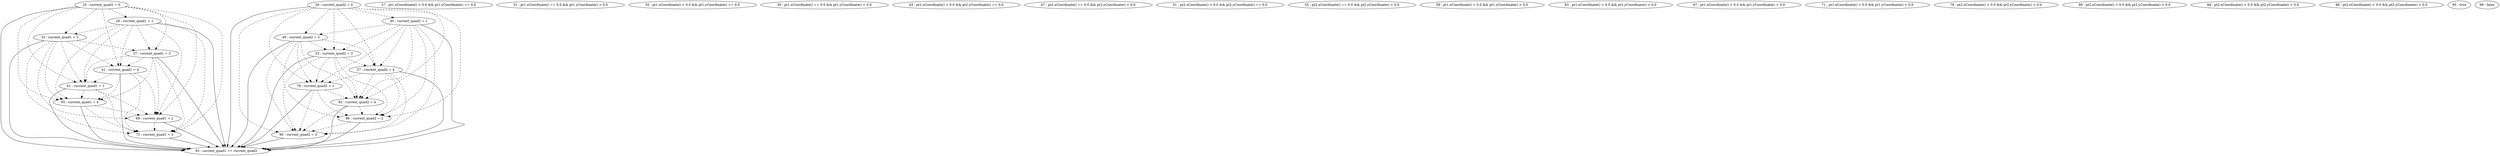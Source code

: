 digraph G {
"25 : current_quad1 = 0"
"25 : current_quad1 = 0" -> "93 : current_quad1 == current_quad2"
"25 : current_quad1 = 0" -> "33 : current_quad1 = 2" [style=dashed]
"25 : current_quad1 = 0" -> "37 : current_quad1 = 3" [style=dashed]
"25 : current_quad1 = 0" -> "29 : current_quad1 = 1" [style=dashed]
"25 : current_quad1 = 0" -> "65 : current_quad1 = 4" [style=dashed]
"25 : current_quad1 = 0" -> "73 : current_quad1 = 3" [style=dashed]
"25 : current_quad1 = 0" -> "41 : current_quad1 = 4" [style=dashed]
"25 : current_quad1 = 0" -> "69 : current_quad1 = 2" [style=dashed]
"25 : current_quad1 = 0" -> "61 : current_quad1 = 1" [style=dashed]
"26 : current_quad2 = 0"
"26 : current_quad2 = 0" -> "93 : current_quad1 == current_quad2"
"26 : current_quad2 = 0" -> "57 : current_quad2 = 4" [style=dashed]
"26 : current_quad2 = 0" -> "49 : current_quad2 = 2" [style=dashed]
"26 : current_quad2 = 0" -> "90 : current_quad2 = 3" [style=dashed]
"26 : current_quad2 = 0" -> "78 : current_quad2 = 1" [style=dashed]
"26 : current_quad2 = 0" -> "45 : current_quad2 = 1" [style=dashed]
"26 : current_quad2 = 0" -> "53 : current_quad2 = 3" [style=dashed]
"26 : current_quad2 = 0" -> "86 : current_quad2 = 2" [style=dashed]
"26 : current_quad2 = 0" -> "82 : current_quad2 = 4" [style=dashed]
"27 : pt1.xCoordinate() > 0.0 && pt1.yCoordinate() == 0.0"
"29 : current_quad1 = 1"
"29 : current_quad1 = 1" -> "93 : current_quad1 == current_quad2"
"29 : current_quad1 = 1" -> "33 : current_quad1 = 2" [style=dashed]
"29 : current_quad1 = 1" -> "37 : current_quad1 = 3" [style=dashed]
"29 : current_quad1 = 1" -> "65 : current_quad1 = 4" [style=dashed]
"29 : current_quad1 = 1" -> "73 : current_quad1 = 3" [style=dashed]
"29 : current_quad1 = 1" -> "41 : current_quad1 = 4" [style=dashed]
"29 : current_quad1 = 1" -> "69 : current_quad1 = 2" [style=dashed]
"29 : current_quad1 = 1" -> "61 : current_quad1 = 1" [style=dashed]
"31 : pt1.xCoordinate() == 0.0 && pt1.yCoordinate() > 0.0"
"33 : current_quad1 = 2"
"33 : current_quad1 = 2" -> "93 : current_quad1 == current_quad2"
"33 : current_quad1 = 2" -> "37 : current_quad1 = 3" [style=dashed]
"33 : current_quad1 = 2" -> "65 : current_quad1 = 4" [style=dashed]
"33 : current_quad1 = 2" -> "73 : current_quad1 = 3" [style=dashed]
"33 : current_quad1 = 2" -> "41 : current_quad1 = 4" [style=dashed]
"33 : current_quad1 = 2" -> "69 : current_quad1 = 2" [style=dashed]
"33 : current_quad1 = 2" -> "61 : current_quad1 = 1" [style=dashed]
"35 : pt1.xCoordinate() < 0.0 && pt1.yCoordinate() == 0.0"
"37 : current_quad1 = 3"
"37 : current_quad1 = 3" -> "93 : current_quad1 == current_quad2"
"37 : current_quad1 = 3" -> "65 : current_quad1 = 4" [style=dashed]
"37 : current_quad1 = 3" -> "73 : current_quad1 = 3" [style=dashed]
"37 : current_quad1 = 3" -> "41 : current_quad1 = 4" [style=dashed]
"37 : current_quad1 = 3" -> "69 : current_quad1 = 2" [style=dashed]
"37 : current_quad1 = 3" -> "61 : current_quad1 = 1" [style=dashed]
"39 : pt1.xCoordinate() == 0.0 && pt1.yCoordinate() < 0.0"
"41 : current_quad1 = 4"
"41 : current_quad1 = 4" -> "93 : current_quad1 == current_quad2"
"41 : current_quad1 = 4" -> "65 : current_quad1 = 4" [style=dashed]
"41 : current_quad1 = 4" -> "73 : current_quad1 = 3" [style=dashed]
"41 : current_quad1 = 4" -> "69 : current_quad1 = 2" [style=dashed]
"41 : current_quad1 = 4" -> "61 : current_quad1 = 1" [style=dashed]
"43 : pt2.xCoordinate() > 0.0 && pt2.yCoordinate() == 0.0"
"45 : current_quad2 = 1"
"45 : current_quad2 = 1" -> "93 : current_quad1 == current_quad2"
"45 : current_quad2 = 1" -> "57 : current_quad2 = 4" [style=dashed]
"45 : current_quad2 = 1" -> "49 : current_quad2 = 2" [style=dashed]
"45 : current_quad2 = 1" -> "90 : current_quad2 = 3" [style=dashed]
"45 : current_quad2 = 1" -> "78 : current_quad2 = 1" [style=dashed]
"45 : current_quad2 = 1" -> "53 : current_quad2 = 3" [style=dashed]
"45 : current_quad2 = 1" -> "86 : current_quad2 = 2" [style=dashed]
"45 : current_quad2 = 1" -> "82 : current_quad2 = 4" [style=dashed]
"47 : pt2.xCoordinate() == 0.0 && pt2.yCoordinate() > 0.0"
"49 : current_quad2 = 2"
"49 : current_quad2 = 2" -> "93 : current_quad1 == current_quad2"
"49 : current_quad2 = 2" -> "57 : current_quad2 = 4" [style=dashed]
"49 : current_quad2 = 2" -> "90 : current_quad2 = 3" [style=dashed]
"49 : current_quad2 = 2" -> "78 : current_quad2 = 1" [style=dashed]
"49 : current_quad2 = 2" -> "53 : current_quad2 = 3" [style=dashed]
"49 : current_quad2 = 2" -> "86 : current_quad2 = 2" [style=dashed]
"49 : current_quad2 = 2" -> "82 : current_quad2 = 4" [style=dashed]
"51 : pt2.xCoordinate() < 0.0 && pt2.yCoordinate() == 0.0"
"53 : current_quad2 = 3"
"53 : current_quad2 = 3" -> "93 : current_quad1 == current_quad2"
"53 : current_quad2 = 3" -> "57 : current_quad2 = 4" [style=dashed]
"53 : current_quad2 = 3" -> "90 : current_quad2 = 3" [style=dashed]
"53 : current_quad2 = 3" -> "78 : current_quad2 = 1" [style=dashed]
"53 : current_quad2 = 3" -> "86 : current_quad2 = 2" [style=dashed]
"53 : current_quad2 = 3" -> "82 : current_quad2 = 4" [style=dashed]
"55 : pt2.xCoordinate() == 0.0 && pt2.yCoordinate() < 0.0"
"57 : current_quad2 = 4"
"57 : current_quad2 = 4" -> "93 : current_quad1 == current_quad2"
"57 : current_quad2 = 4" -> "90 : current_quad2 = 3" [style=dashed]
"57 : current_quad2 = 4" -> "78 : current_quad2 = 1" [style=dashed]
"57 : current_quad2 = 4" -> "86 : current_quad2 = 2" [style=dashed]
"57 : current_quad2 = 4" -> "82 : current_quad2 = 4" [style=dashed]
"59 : pt1.xCoordinate() > 0.0 && pt1.yCoordinate() > 0.0"
"61 : current_quad1 = 1"
"61 : current_quad1 = 1" -> "93 : current_quad1 == current_quad2"
"61 : current_quad1 = 1" -> "65 : current_quad1 = 4" [style=dashed]
"61 : current_quad1 = 1" -> "73 : current_quad1 = 3" [style=dashed]
"61 : current_quad1 = 1" -> "69 : current_quad1 = 2" [style=dashed]
"63 : pt1.xCoordinate() > 0.0 && pt1.yCoordinate() < 0.0"
"65 : current_quad1 = 4"
"65 : current_quad1 = 4" -> "93 : current_quad1 == current_quad2"
"65 : current_quad1 = 4" -> "73 : current_quad1 = 3" [style=dashed]
"65 : current_quad1 = 4" -> "69 : current_quad1 = 2" [style=dashed]
"67 : pt1.xCoordinate() < 0.0 && pt1.yCoordinate() > 0.0"
"69 : current_quad1 = 2"
"69 : current_quad1 = 2" -> "93 : current_quad1 == current_quad2"
"69 : current_quad1 = 2" -> "73 : current_quad1 = 3" [style=dashed]
"71 : pt1.xCoordinate() < 0.0 && pt1.yCoordinate() < 0.0"
"73 : current_quad1 = 3"
"73 : current_quad1 = 3" -> "93 : current_quad1 == current_quad2"
"76 : pt2.xCoordinate() > 0.0 && pt2.yCoordinate() > 0.0"
"78 : current_quad2 = 1"
"78 : current_quad2 = 1" -> "93 : current_quad1 == current_quad2"
"78 : current_quad2 = 1" -> "90 : current_quad2 = 3" [style=dashed]
"78 : current_quad2 = 1" -> "86 : current_quad2 = 2" [style=dashed]
"78 : current_quad2 = 1" -> "82 : current_quad2 = 4" [style=dashed]
"80 : pt2.xCoordinate() > 0.0 && pt2.yCoordinate() < 0.0"
"82 : current_quad2 = 4"
"82 : current_quad2 = 4" -> "93 : current_quad1 == current_quad2"
"82 : current_quad2 = 4" -> "90 : current_quad2 = 3" [style=dashed]
"82 : current_quad2 = 4" -> "86 : current_quad2 = 2" [style=dashed]
"84 : pt2.xCoordinate() < 0.0 && pt2.yCoordinate() > 0.0"
"86 : current_quad2 = 2"
"86 : current_quad2 = 2" -> "93 : current_quad1 == current_quad2"
"86 : current_quad2 = 2" -> "90 : current_quad2 = 3" [style=dashed]
"88 : pt2.xCoordinate() < 0.0 && pt2.yCoordinate() < 0.0"
"90 : current_quad2 = 3"
"90 : current_quad2 = 3" -> "93 : current_quad1 == current_quad2"
"93 : current_quad1 == current_quad2"
"95 : true"
"99 : false"
}